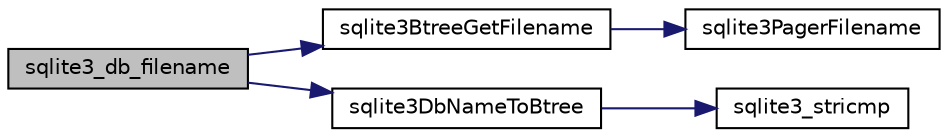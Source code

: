 digraph "sqlite3_db_filename"
{
  edge [fontname="Helvetica",fontsize="10",labelfontname="Helvetica",labelfontsize="10"];
  node [fontname="Helvetica",fontsize="10",shape=record];
  rankdir="LR";
  Node1 [label="sqlite3_db_filename",height=0.2,width=0.4,color="black", fillcolor="grey75", style="filled", fontcolor="black"];
  Node1 -> Node2 [color="midnightblue",fontsize="10",style="solid",fontname="Helvetica"];
  Node2 [label="sqlite3BtreeGetFilename",height=0.2,width=0.4,color="black", fillcolor="white", style="filled",URL="$sqlite3_8c.html#aff472e52658a6caf1b1b1d8ac740f7a6"];
  Node2 -> Node3 [color="midnightblue",fontsize="10",style="solid",fontname="Helvetica"];
  Node3 [label="sqlite3PagerFilename",height=0.2,width=0.4,color="black", fillcolor="white", style="filled",URL="$sqlite3_8c.html#af9905ce64f499b4e908ec64e65730584"];
  Node1 -> Node4 [color="midnightblue",fontsize="10",style="solid",fontname="Helvetica"];
  Node4 [label="sqlite3DbNameToBtree",height=0.2,width=0.4,color="black", fillcolor="white", style="filled",URL="$sqlite3_8c.html#a1b53d7ba894859656b1a098300036d37"];
  Node4 -> Node5 [color="midnightblue",fontsize="10",style="solid",fontname="Helvetica"];
  Node5 [label="sqlite3_stricmp",height=0.2,width=0.4,color="black", fillcolor="white", style="filled",URL="$sqlite3_8c.html#a751b1c98b79e5350f0d8d7cd64c369c7"];
}
